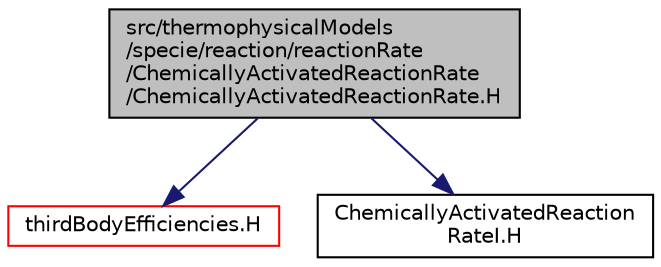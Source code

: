 digraph "src/thermophysicalModels/specie/reaction/reactionRate/ChemicallyActivatedReactionRate/ChemicallyActivatedReactionRate.H"
{
  bgcolor="transparent";
  edge [fontname="Helvetica",fontsize="10",labelfontname="Helvetica",labelfontsize="10"];
  node [fontname="Helvetica",fontsize="10",shape=record];
  Node1 [label="src/thermophysicalModels\l/specie/reaction/reactionRate\l/ChemicallyActivatedReactionRate\l/ChemicallyActivatedReactionRate.H",height=0.2,width=0.4,color="black", fillcolor="grey75", style="filled", fontcolor="black"];
  Node1 -> Node2 [color="midnightblue",fontsize="10",style="solid",fontname="Helvetica"];
  Node2 [label="thirdBodyEfficiencies.H",height=0.2,width=0.4,color="red",URL="$a10557.html"];
  Node1 -> Node3 [color="midnightblue",fontsize="10",style="solid",fontname="Helvetica"];
  Node3 [label="ChemicallyActivatedReaction\lRateI.H",height=0.2,width=0.4,color="black",URL="$a10536.html"];
}
